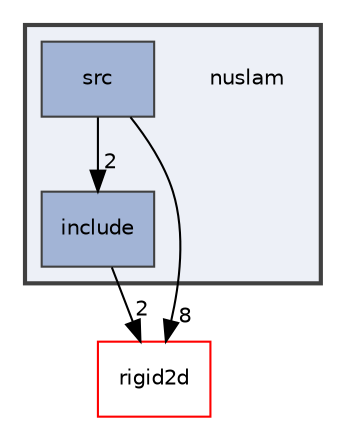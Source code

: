 digraph "nuslam"
{
 // LATEX_PDF_SIZE
  edge [fontname="Helvetica",fontsize="10",labelfontname="Helvetica",labelfontsize="10"];
  node [fontname="Helvetica",fontsize="10",shape=record];
  compound=true
  subgraph clusterdir_0ea33a0037152376b412e8829e0d6d02 {
    graph [ bgcolor="#edf0f7", pencolor="grey25", style="filled,bold,", label="", fontname="Helvetica", fontsize="10", URL="dir_0ea33a0037152376b412e8829e0d6d02.html"]
    dir_0ea33a0037152376b412e8829e0d6d02 [shape=plaintext, label="nuslam"];
  dir_768e7bff774e9521f6243e2b5add71bb [shape=box, label="include", style="filled,", fillcolor="#a2b4d6", color="grey25", URL="dir_768e7bff774e9521f6243e2b5add71bb.html"];
  dir_527084958f359af5f63eae13e173b414 [shape=box, label="src", style="filled,", fillcolor="#a2b4d6", color="grey25", URL="dir_527084958f359af5f63eae13e173b414.html"];
  }
  dir_d09810d5115b48fcdca4443ac0f353e3 [shape=box, label="rigid2d", style="", fillcolor="#edf0f7", color="red", URL="dir_d09810d5115b48fcdca4443ac0f353e3.html"];
  dir_768e7bff774e9521f6243e2b5add71bb->dir_d09810d5115b48fcdca4443ac0f353e3 [headlabel="2", labeldistance=1.5 headhref="dir_000000_000007.html"];
  dir_527084958f359af5f63eae13e173b414->dir_768e7bff774e9521f6243e2b5add71bb [headlabel="2", labeldistance=1.5 headhref="dir_000010_000000.html"];
  dir_527084958f359af5f63eae13e173b414->dir_d09810d5115b48fcdca4443ac0f353e3 [headlabel="8", labeldistance=1.5 headhref="dir_000010_000007.html"];
}
